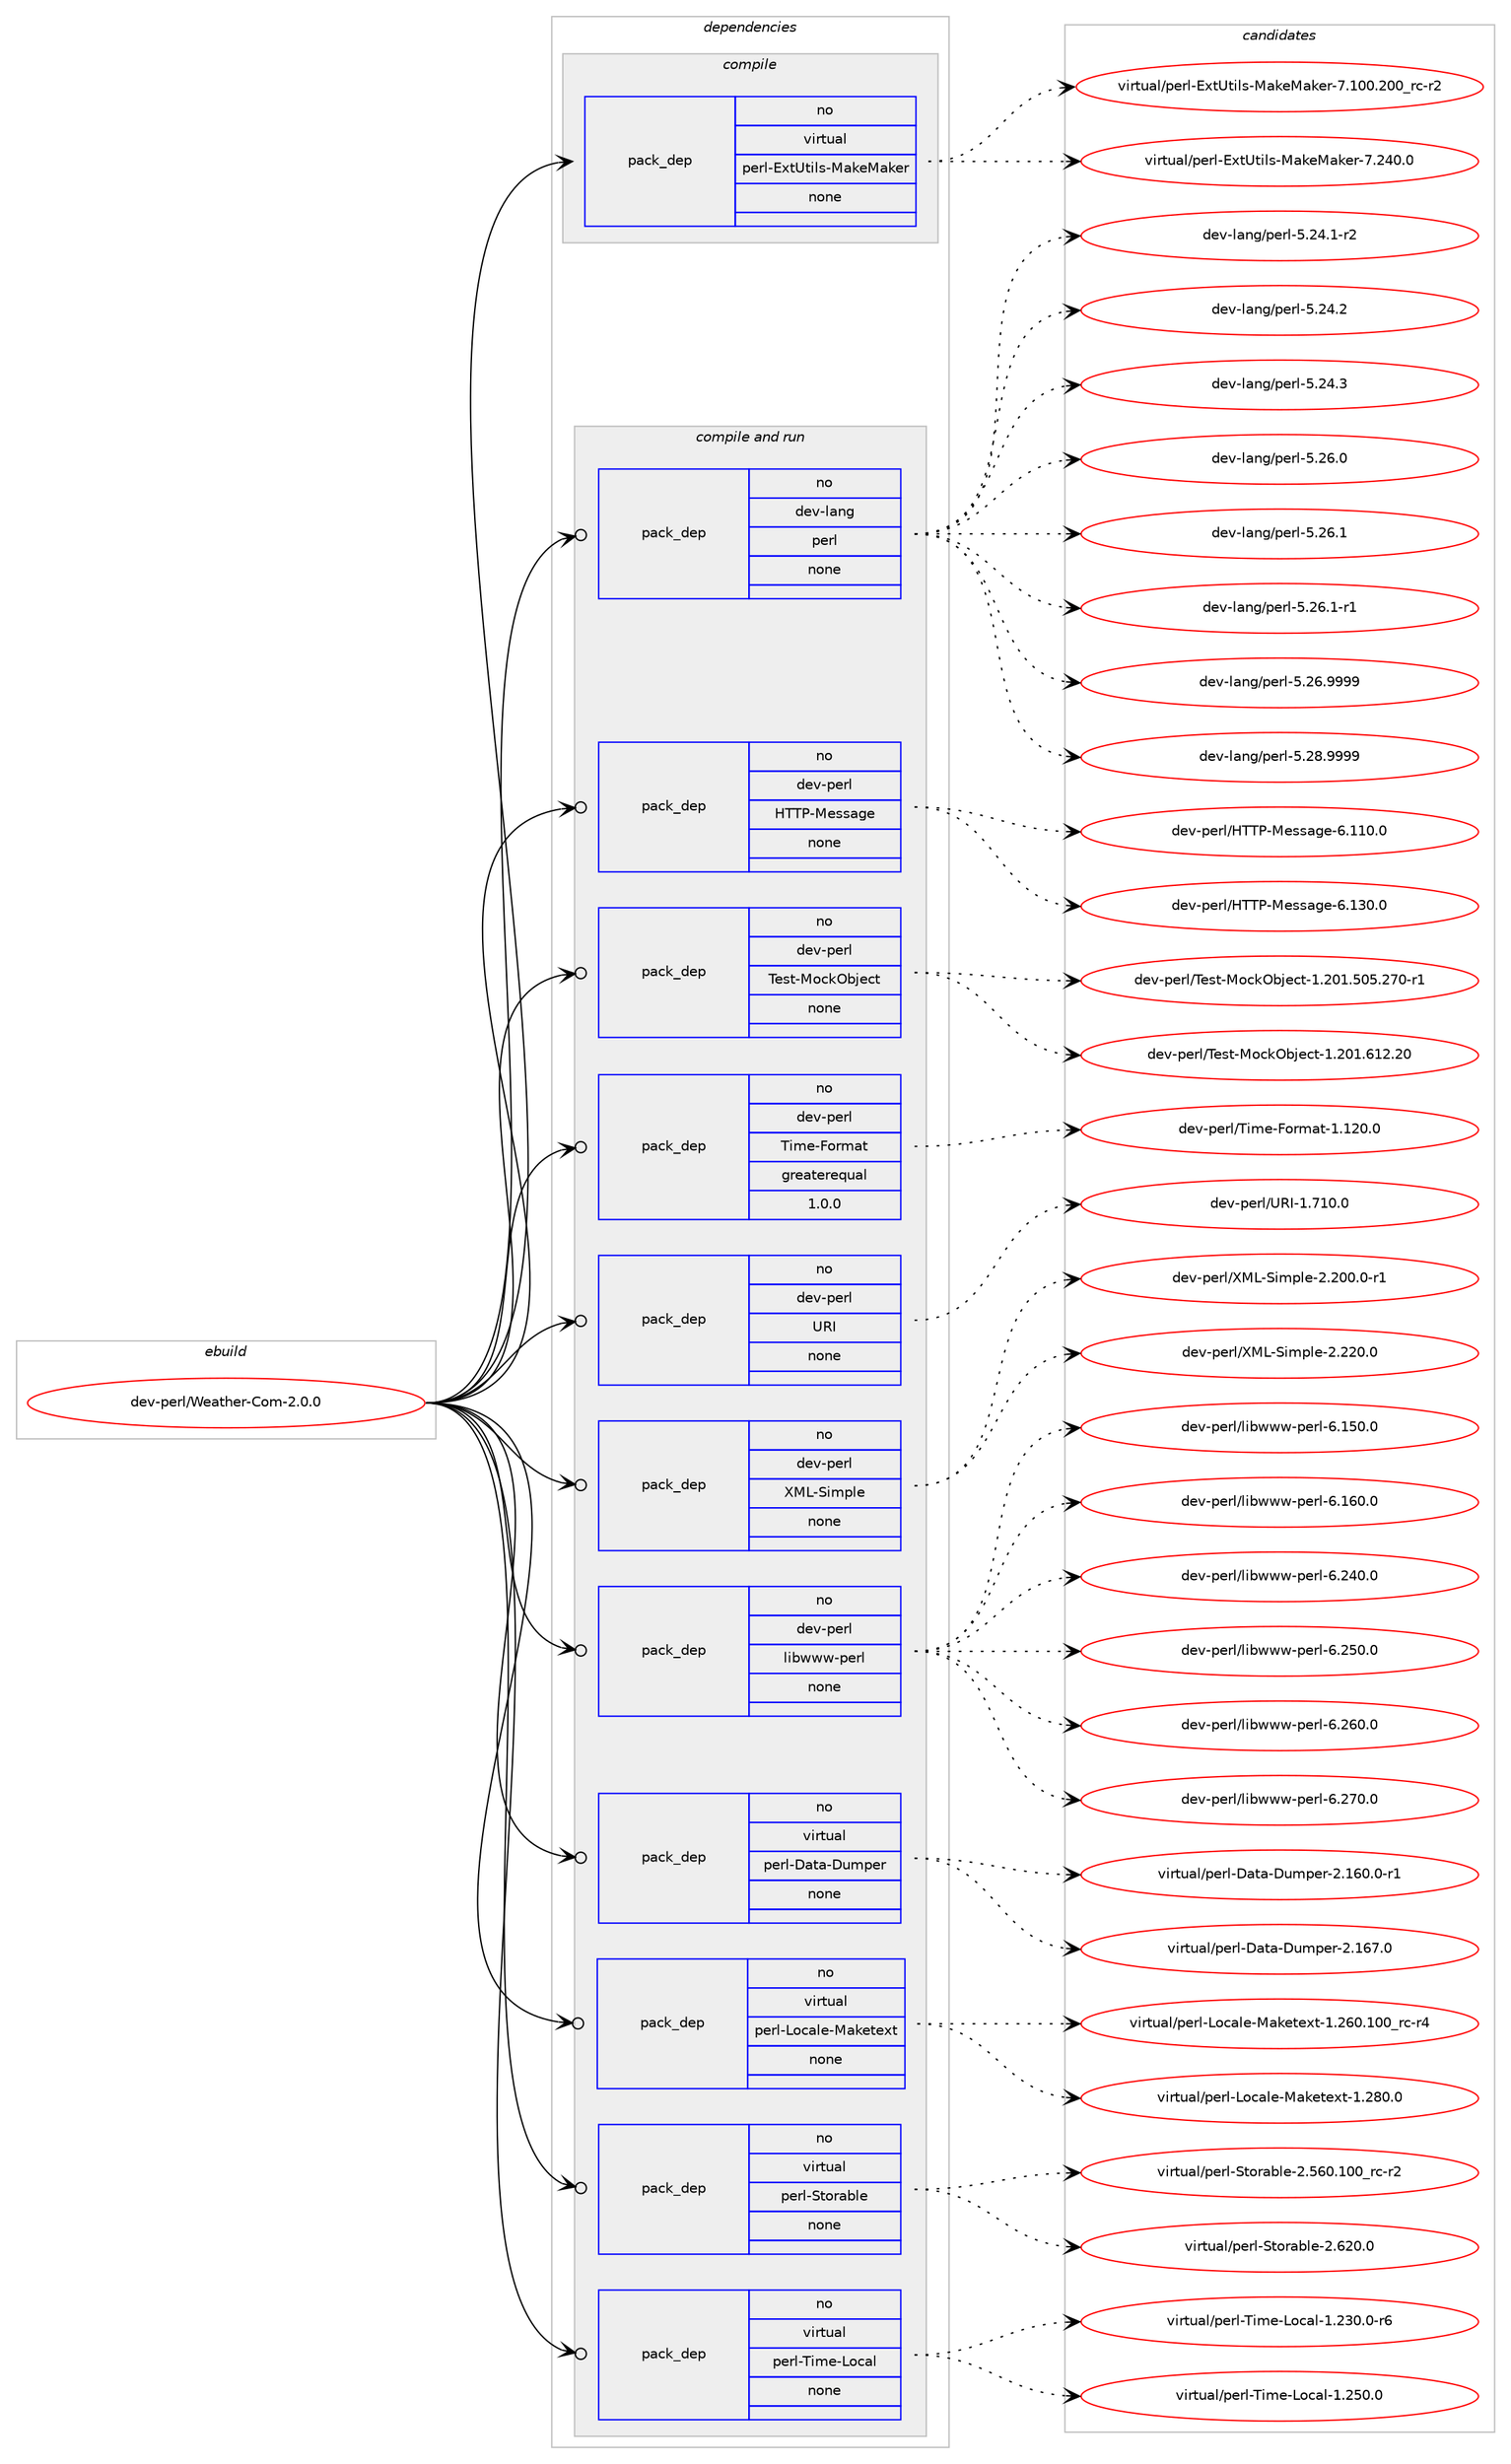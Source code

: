 digraph prolog {

# *************
# Graph options
# *************

newrank=true;
concentrate=true;
compound=true;
graph [rankdir=LR,fontname=Helvetica,fontsize=10,ranksep=1.5];#, ranksep=2.5, nodesep=0.2];
edge  [arrowhead=vee];
node  [fontname=Helvetica,fontsize=10];

# **********
# The ebuild
# **********

subgraph cluster_leftcol {
color=gray;
rank=same;
label=<<i>ebuild</i>>;
id [label="dev-perl/Weather-Com-2.0.0", color=red, width=4, href="../dev-perl/Weather-Com-2.0.0.svg"];
}

# ****************
# The dependencies
# ****************

subgraph cluster_midcol {
color=gray;
label=<<i>dependencies</i>>;
subgraph cluster_compile {
fillcolor="#eeeeee";
style=filled;
label=<<i>compile</i>>;
subgraph pack108636 {
dependency140555 [label=<<TABLE BORDER="0" CELLBORDER="1" CELLSPACING="0" CELLPADDING="4" WIDTH="220"><TR><TD ROWSPAN="6" CELLPADDING="30">pack_dep</TD></TR><TR><TD WIDTH="110">no</TD></TR><TR><TD>virtual</TD></TR><TR><TD>perl-ExtUtils-MakeMaker</TD></TR><TR><TD>none</TD></TR><TR><TD></TD></TR></TABLE>>, shape=none, color=blue];
}
id:e -> dependency140555:w [weight=20,style="solid",arrowhead="vee"];
}
subgraph cluster_compileandrun {
fillcolor="#eeeeee";
style=filled;
label=<<i>compile and run</i>>;
subgraph pack108637 {
dependency140556 [label=<<TABLE BORDER="0" CELLBORDER="1" CELLSPACING="0" CELLPADDING="4" WIDTH="220"><TR><TD ROWSPAN="6" CELLPADDING="30">pack_dep</TD></TR><TR><TD WIDTH="110">no</TD></TR><TR><TD>dev-lang</TD></TR><TR><TD>perl</TD></TR><TR><TD>none</TD></TR><TR><TD></TD></TR></TABLE>>, shape=none, color=blue];
}
id:e -> dependency140556:w [weight=20,style="solid",arrowhead="odotvee"];
subgraph pack108638 {
dependency140557 [label=<<TABLE BORDER="0" CELLBORDER="1" CELLSPACING="0" CELLPADDING="4" WIDTH="220"><TR><TD ROWSPAN="6" CELLPADDING="30">pack_dep</TD></TR><TR><TD WIDTH="110">no</TD></TR><TR><TD>dev-perl</TD></TR><TR><TD>HTTP-Message</TD></TR><TR><TD>none</TD></TR><TR><TD></TD></TR></TABLE>>, shape=none, color=blue];
}
id:e -> dependency140557:w [weight=20,style="solid",arrowhead="odotvee"];
subgraph pack108639 {
dependency140558 [label=<<TABLE BORDER="0" CELLBORDER="1" CELLSPACING="0" CELLPADDING="4" WIDTH="220"><TR><TD ROWSPAN="6" CELLPADDING="30">pack_dep</TD></TR><TR><TD WIDTH="110">no</TD></TR><TR><TD>dev-perl</TD></TR><TR><TD>Test-MockObject</TD></TR><TR><TD>none</TD></TR><TR><TD></TD></TR></TABLE>>, shape=none, color=blue];
}
id:e -> dependency140558:w [weight=20,style="solid",arrowhead="odotvee"];
subgraph pack108640 {
dependency140559 [label=<<TABLE BORDER="0" CELLBORDER="1" CELLSPACING="0" CELLPADDING="4" WIDTH="220"><TR><TD ROWSPAN="6" CELLPADDING="30">pack_dep</TD></TR><TR><TD WIDTH="110">no</TD></TR><TR><TD>dev-perl</TD></TR><TR><TD>Time-Format</TD></TR><TR><TD>greaterequal</TD></TR><TR><TD>1.0.0</TD></TR></TABLE>>, shape=none, color=blue];
}
id:e -> dependency140559:w [weight=20,style="solid",arrowhead="odotvee"];
subgraph pack108641 {
dependency140560 [label=<<TABLE BORDER="0" CELLBORDER="1" CELLSPACING="0" CELLPADDING="4" WIDTH="220"><TR><TD ROWSPAN="6" CELLPADDING="30">pack_dep</TD></TR><TR><TD WIDTH="110">no</TD></TR><TR><TD>dev-perl</TD></TR><TR><TD>URI</TD></TR><TR><TD>none</TD></TR><TR><TD></TD></TR></TABLE>>, shape=none, color=blue];
}
id:e -> dependency140560:w [weight=20,style="solid",arrowhead="odotvee"];
subgraph pack108642 {
dependency140561 [label=<<TABLE BORDER="0" CELLBORDER="1" CELLSPACING="0" CELLPADDING="4" WIDTH="220"><TR><TD ROWSPAN="6" CELLPADDING="30">pack_dep</TD></TR><TR><TD WIDTH="110">no</TD></TR><TR><TD>dev-perl</TD></TR><TR><TD>XML-Simple</TD></TR><TR><TD>none</TD></TR><TR><TD></TD></TR></TABLE>>, shape=none, color=blue];
}
id:e -> dependency140561:w [weight=20,style="solid",arrowhead="odotvee"];
subgraph pack108643 {
dependency140562 [label=<<TABLE BORDER="0" CELLBORDER="1" CELLSPACING="0" CELLPADDING="4" WIDTH="220"><TR><TD ROWSPAN="6" CELLPADDING="30">pack_dep</TD></TR><TR><TD WIDTH="110">no</TD></TR><TR><TD>dev-perl</TD></TR><TR><TD>libwww-perl</TD></TR><TR><TD>none</TD></TR><TR><TD></TD></TR></TABLE>>, shape=none, color=blue];
}
id:e -> dependency140562:w [weight=20,style="solid",arrowhead="odotvee"];
subgraph pack108644 {
dependency140563 [label=<<TABLE BORDER="0" CELLBORDER="1" CELLSPACING="0" CELLPADDING="4" WIDTH="220"><TR><TD ROWSPAN="6" CELLPADDING="30">pack_dep</TD></TR><TR><TD WIDTH="110">no</TD></TR><TR><TD>virtual</TD></TR><TR><TD>perl-Data-Dumper</TD></TR><TR><TD>none</TD></TR><TR><TD></TD></TR></TABLE>>, shape=none, color=blue];
}
id:e -> dependency140563:w [weight=20,style="solid",arrowhead="odotvee"];
subgraph pack108645 {
dependency140564 [label=<<TABLE BORDER="0" CELLBORDER="1" CELLSPACING="0" CELLPADDING="4" WIDTH="220"><TR><TD ROWSPAN="6" CELLPADDING="30">pack_dep</TD></TR><TR><TD WIDTH="110">no</TD></TR><TR><TD>virtual</TD></TR><TR><TD>perl-Locale-Maketext</TD></TR><TR><TD>none</TD></TR><TR><TD></TD></TR></TABLE>>, shape=none, color=blue];
}
id:e -> dependency140564:w [weight=20,style="solid",arrowhead="odotvee"];
subgraph pack108646 {
dependency140565 [label=<<TABLE BORDER="0" CELLBORDER="1" CELLSPACING="0" CELLPADDING="4" WIDTH="220"><TR><TD ROWSPAN="6" CELLPADDING="30">pack_dep</TD></TR><TR><TD WIDTH="110">no</TD></TR><TR><TD>virtual</TD></TR><TR><TD>perl-Storable</TD></TR><TR><TD>none</TD></TR><TR><TD></TD></TR></TABLE>>, shape=none, color=blue];
}
id:e -> dependency140565:w [weight=20,style="solid",arrowhead="odotvee"];
subgraph pack108647 {
dependency140566 [label=<<TABLE BORDER="0" CELLBORDER="1" CELLSPACING="0" CELLPADDING="4" WIDTH="220"><TR><TD ROWSPAN="6" CELLPADDING="30">pack_dep</TD></TR><TR><TD WIDTH="110">no</TD></TR><TR><TD>virtual</TD></TR><TR><TD>perl-Time-Local</TD></TR><TR><TD>none</TD></TR><TR><TD></TD></TR></TABLE>>, shape=none, color=blue];
}
id:e -> dependency140566:w [weight=20,style="solid",arrowhead="odotvee"];
}
subgraph cluster_run {
fillcolor="#eeeeee";
style=filled;
label=<<i>run</i>>;
}
}

# **************
# The candidates
# **************

subgraph cluster_choices {
rank=same;
color=gray;
label=<<i>candidates</i>>;

subgraph choice108636 {
color=black;
nodesep=1;
choice118105114116117971084711210111410845691201168511610510811545779710710177971071011144555464948484650484895114994511450 [label="virtual/perl-ExtUtils-MakeMaker-7.100.200_rc-r2", color=red, width=4,href="../virtual/perl-ExtUtils-MakeMaker-7.100.200_rc-r2.svg"];
choice118105114116117971084711210111410845691201168511610510811545779710710177971071011144555465052484648 [label="virtual/perl-ExtUtils-MakeMaker-7.240.0", color=red, width=4,href="../virtual/perl-ExtUtils-MakeMaker-7.240.0.svg"];
dependency140555:e -> choice118105114116117971084711210111410845691201168511610510811545779710710177971071011144555464948484650484895114994511450:w [style=dotted,weight="100"];
dependency140555:e -> choice118105114116117971084711210111410845691201168511610510811545779710710177971071011144555465052484648:w [style=dotted,weight="100"];
}
subgraph choice108637 {
color=black;
nodesep=1;
choice100101118451089711010347112101114108455346505246494511450 [label="dev-lang/perl-5.24.1-r2", color=red, width=4,href="../dev-lang/perl-5.24.1-r2.svg"];
choice10010111845108971101034711210111410845534650524650 [label="dev-lang/perl-5.24.2", color=red, width=4,href="../dev-lang/perl-5.24.2.svg"];
choice10010111845108971101034711210111410845534650524651 [label="dev-lang/perl-5.24.3", color=red, width=4,href="../dev-lang/perl-5.24.3.svg"];
choice10010111845108971101034711210111410845534650544648 [label="dev-lang/perl-5.26.0", color=red, width=4,href="../dev-lang/perl-5.26.0.svg"];
choice10010111845108971101034711210111410845534650544649 [label="dev-lang/perl-5.26.1", color=red, width=4,href="../dev-lang/perl-5.26.1.svg"];
choice100101118451089711010347112101114108455346505446494511449 [label="dev-lang/perl-5.26.1-r1", color=red, width=4,href="../dev-lang/perl-5.26.1-r1.svg"];
choice10010111845108971101034711210111410845534650544657575757 [label="dev-lang/perl-5.26.9999", color=red, width=4,href="../dev-lang/perl-5.26.9999.svg"];
choice10010111845108971101034711210111410845534650564657575757 [label="dev-lang/perl-5.28.9999", color=red, width=4,href="../dev-lang/perl-5.28.9999.svg"];
dependency140556:e -> choice100101118451089711010347112101114108455346505246494511450:w [style=dotted,weight="100"];
dependency140556:e -> choice10010111845108971101034711210111410845534650524650:w [style=dotted,weight="100"];
dependency140556:e -> choice10010111845108971101034711210111410845534650524651:w [style=dotted,weight="100"];
dependency140556:e -> choice10010111845108971101034711210111410845534650544648:w [style=dotted,weight="100"];
dependency140556:e -> choice10010111845108971101034711210111410845534650544649:w [style=dotted,weight="100"];
dependency140556:e -> choice100101118451089711010347112101114108455346505446494511449:w [style=dotted,weight="100"];
dependency140556:e -> choice10010111845108971101034711210111410845534650544657575757:w [style=dotted,weight="100"];
dependency140556:e -> choice10010111845108971101034711210111410845534650564657575757:w [style=dotted,weight="100"];
}
subgraph choice108638 {
color=black;
nodesep=1;
choice1001011184511210111410847728484804577101115115971031014554464949484648 [label="dev-perl/HTTP-Message-6.110.0", color=red, width=4,href="../dev-perl/HTTP-Message-6.110.0.svg"];
choice1001011184511210111410847728484804577101115115971031014554464951484648 [label="dev-perl/HTTP-Message-6.130.0", color=red, width=4,href="../dev-perl/HTTP-Message-6.130.0.svg"];
dependency140557:e -> choice1001011184511210111410847728484804577101115115971031014554464949484648:w [style=dotted,weight="100"];
dependency140557:e -> choice1001011184511210111410847728484804577101115115971031014554464951484648:w [style=dotted,weight="100"];
}
subgraph choice108639 {
color=black;
nodesep=1;
choice10010111845112101114108478410111511645771119910779981061019911645494650484946534853465055484511449 [label="dev-perl/Test-MockObject-1.201.505.270-r1", color=red, width=4,href="../dev-perl/Test-MockObject-1.201.505.270-r1.svg"];
choice10010111845112101114108478410111511645771119910779981061019911645494650484946544950465048 [label="dev-perl/Test-MockObject-1.201.612.20", color=red, width=4,href="../dev-perl/Test-MockObject-1.201.612.20.svg"];
dependency140558:e -> choice10010111845112101114108478410111511645771119910779981061019911645494650484946534853465055484511449:w [style=dotted,weight="100"];
dependency140558:e -> choice10010111845112101114108478410111511645771119910779981061019911645494650484946544950465048:w [style=dotted,weight="100"];
}
subgraph choice108640 {
color=black;
nodesep=1;
choice1001011184511210111410847841051091014570111114109971164549464950484648 [label="dev-perl/Time-Format-1.120.0", color=red, width=4,href="../dev-perl/Time-Format-1.120.0.svg"];
dependency140559:e -> choice1001011184511210111410847841051091014570111114109971164549464950484648:w [style=dotted,weight="100"];
}
subgraph choice108641 {
color=black;
nodesep=1;
choice10010111845112101114108478582734549465549484648 [label="dev-perl/URI-1.710.0", color=red, width=4,href="../dev-perl/URI-1.710.0.svg"];
dependency140560:e -> choice10010111845112101114108478582734549465549484648:w [style=dotted,weight="100"];
}
subgraph choice108642 {
color=black;
nodesep=1;
choice1001011184511210111410847887776458310510911210810145504650484846484511449 [label="dev-perl/XML-Simple-2.200.0-r1", color=red, width=4,href="../dev-perl/XML-Simple-2.200.0-r1.svg"];
choice100101118451121011141084788777645831051091121081014550465050484648 [label="dev-perl/XML-Simple-2.220.0", color=red, width=4,href="../dev-perl/XML-Simple-2.220.0.svg"];
dependency140561:e -> choice1001011184511210111410847887776458310510911210810145504650484846484511449:w [style=dotted,weight="100"];
dependency140561:e -> choice100101118451121011141084788777645831051091121081014550465050484648:w [style=dotted,weight="100"];
}
subgraph choice108643 {
color=black;
nodesep=1;
choice100101118451121011141084710810598119119119451121011141084554464953484648 [label="dev-perl/libwww-perl-6.150.0", color=red, width=4,href="../dev-perl/libwww-perl-6.150.0.svg"];
choice100101118451121011141084710810598119119119451121011141084554464954484648 [label="dev-perl/libwww-perl-6.160.0", color=red, width=4,href="../dev-perl/libwww-perl-6.160.0.svg"];
choice100101118451121011141084710810598119119119451121011141084554465052484648 [label="dev-perl/libwww-perl-6.240.0", color=red, width=4,href="../dev-perl/libwww-perl-6.240.0.svg"];
choice100101118451121011141084710810598119119119451121011141084554465053484648 [label="dev-perl/libwww-perl-6.250.0", color=red, width=4,href="../dev-perl/libwww-perl-6.250.0.svg"];
choice100101118451121011141084710810598119119119451121011141084554465054484648 [label="dev-perl/libwww-perl-6.260.0", color=red, width=4,href="../dev-perl/libwww-perl-6.260.0.svg"];
choice100101118451121011141084710810598119119119451121011141084554465055484648 [label="dev-perl/libwww-perl-6.270.0", color=red, width=4,href="../dev-perl/libwww-perl-6.270.0.svg"];
dependency140562:e -> choice100101118451121011141084710810598119119119451121011141084554464953484648:w [style=dotted,weight="100"];
dependency140562:e -> choice100101118451121011141084710810598119119119451121011141084554464954484648:w [style=dotted,weight="100"];
dependency140562:e -> choice100101118451121011141084710810598119119119451121011141084554465052484648:w [style=dotted,weight="100"];
dependency140562:e -> choice100101118451121011141084710810598119119119451121011141084554465053484648:w [style=dotted,weight="100"];
dependency140562:e -> choice100101118451121011141084710810598119119119451121011141084554465054484648:w [style=dotted,weight="100"];
dependency140562:e -> choice100101118451121011141084710810598119119119451121011141084554465055484648:w [style=dotted,weight="100"];
}
subgraph choice108644 {
color=black;
nodesep=1;
choice118105114116117971084711210111410845689711697456811710911210111445504649544846484511449 [label="virtual/perl-Data-Dumper-2.160.0-r1", color=red, width=4,href="../virtual/perl-Data-Dumper-2.160.0-r1.svg"];
choice11810511411611797108471121011141084568971169745681171091121011144550464954554648 [label="virtual/perl-Data-Dumper-2.167.0", color=red, width=4,href="../virtual/perl-Data-Dumper-2.167.0.svg"];
dependency140563:e -> choice118105114116117971084711210111410845689711697456811710911210111445504649544846484511449:w [style=dotted,weight="100"];
dependency140563:e -> choice11810511411611797108471121011141084568971169745681171091121011144550464954554648:w [style=dotted,weight="100"];
}
subgraph choice108645 {
color=black;
nodesep=1;
choice1181051141161179710847112101114108457611199971081014577971071011161011201164549465054484649484895114994511452 [label="virtual/perl-Locale-Maketext-1.260.100_rc-r4", color=red, width=4,href="../virtual/perl-Locale-Maketext-1.260.100_rc-r4.svg"];
choice1181051141161179710847112101114108457611199971081014577971071011161011201164549465056484648 [label="virtual/perl-Locale-Maketext-1.280.0", color=red, width=4,href="../virtual/perl-Locale-Maketext-1.280.0.svg"];
dependency140564:e -> choice1181051141161179710847112101114108457611199971081014577971071011161011201164549465054484649484895114994511452:w [style=dotted,weight="100"];
dependency140564:e -> choice1181051141161179710847112101114108457611199971081014577971071011161011201164549465056484648:w [style=dotted,weight="100"];
}
subgraph choice108646 {
color=black;
nodesep=1;
choice1181051141161179710847112101114108458311611111497981081014550465354484649484895114994511450 [label="virtual/perl-Storable-2.560.100_rc-r2", color=red, width=4,href="../virtual/perl-Storable-2.560.100_rc-r2.svg"];
choice1181051141161179710847112101114108458311611111497981081014550465450484648 [label="virtual/perl-Storable-2.620.0", color=red, width=4,href="../virtual/perl-Storable-2.620.0.svg"];
dependency140565:e -> choice1181051141161179710847112101114108458311611111497981081014550465354484649484895114994511450:w [style=dotted,weight="100"];
dependency140565:e -> choice1181051141161179710847112101114108458311611111497981081014550465450484648:w [style=dotted,weight="100"];
}
subgraph choice108647 {
color=black;
nodesep=1;
choice118105114116117971084711210111410845841051091014576111999710845494650514846484511454 [label="virtual/perl-Time-Local-1.230.0-r6", color=red, width=4,href="../virtual/perl-Time-Local-1.230.0-r6.svg"];
choice11810511411611797108471121011141084584105109101457611199971084549465053484648 [label="virtual/perl-Time-Local-1.250.0", color=red, width=4,href="../virtual/perl-Time-Local-1.250.0.svg"];
dependency140566:e -> choice118105114116117971084711210111410845841051091014576111999710845494650514846484511454:w [style=dotted,weight="100"];
dependency140566:e -> choice11810511411611797108471121011141084584105109101457611199971084549465053484648:w [style=dotted,weight="100"];
}
}

}
